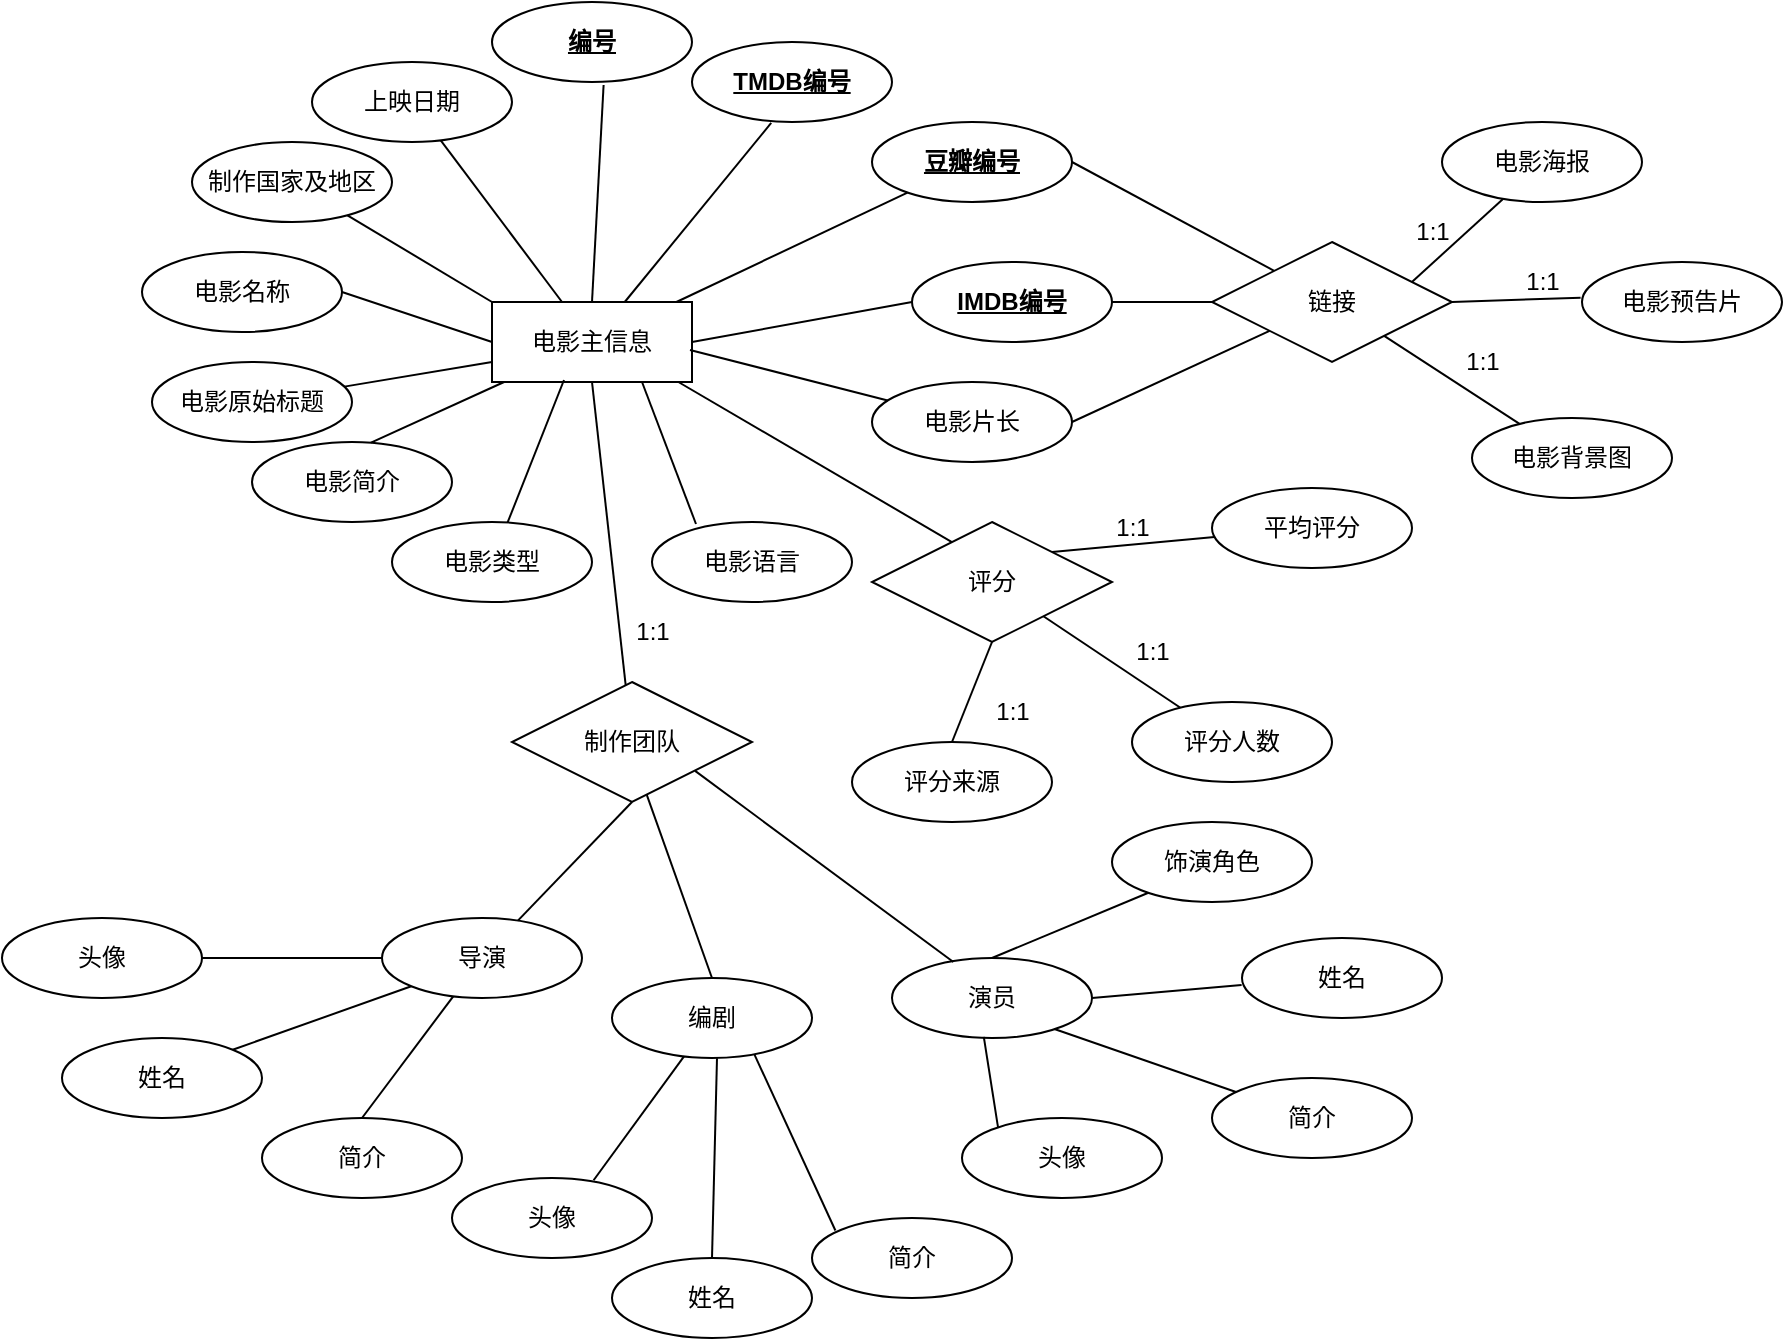 <mxfile version="24.7.12">
  <diagram id="R2lEEEUBdFMjLlhIrx00" name="Page-1">
    <mxGraphModel dx="3407" dy="2772" grid="1" gridSize="10" guides="1" tooltips="1" connect="1" arrows="1" fold="1" page="1" pageScale="1" pageWidth="827" pageHeight="1169" background="#ffffff" math="0" shadow="0" extFonts="Permanent Marker^https://fonts.googleapis.com/css?family=Permanent+Marker">
      <root>
        <mxCell id="0" />
        <mxCell id="1" parent="0" />
        <mxCell id="ySv0NDXNb3eUwj8sAtVx-1" value="电影主信息" style="whiteSpace=wrap;html=1;align=center;labelBackgroundColor=none;" parent="1" vertex="1">
          <mxGeometry x="-1845" y="-1928" width="100" height="40" as="geometry" />
        </mxCell>
        <mxCell id="ySv0NDXNb3eUwj8sAtVx-2" value="&lt;b&gt;豆瓣编号&lt;/b&gt;" style="ellipse;whiteSpace=wrap;html=1;align=center;fontStyle=4;labelBackgroundColor=none;" parent="1" vertex="1">
          <mxGeometry x="-1655" y="-2018" width="100" height="40" as="geometry" />
        </mxCell>
        <mxCell id="ySv0NDXNb3eUwj8sAtVx-3" value="&lt;b&gt;&lt;u&gt;IMDB编号&lt;/u&gt;&lt;/b&gt;" style="ellipse;whiteSpace=wrap;html=1;align=center;labelBackgroundColor=none;" parent="1" vertex="1">
          <mxGeometry x="-1635" y="-1948" width="100" height="40" as="geometry" />
        </mxCell>
        <mxCell id="ySv0NDXNb3eUwj8sAtVx-5" value="&lt;b&gt;&lt;u&gt;TMDB编号&lt;/u&gt;&lt;/b&gt;" style="ellipse;whiteSpace=wrap;html=1;align=center;labelBackgroundColor=none;" parent="1" vertex="1">
          <mxGeometry x="-1745" y="-2058" width="100" height="40" as="geometry" />
        </mxCell>
        <mxCell id="ySv0NDXNb3eUwj8sAtVx-6" value="电影名称" style="ellipse;whiteSpace=wrap;html=1;align=center;labelBackgroundColor=none;" parent="1" vertex="1">
          <mxGeometry x="-2020" y="-1953" width="100" height="40" as="geometry" />
        </mxCell>
        <mxCell id="ySv0NDXNb3eUwj8sAtVx-7" value="" style="endArrow=none;html=1;rounded=0;labelBackgroundColor=none;fontColor=default;" parent="1" source="ySv0NDXNb3eUwj8sAtVx-1" target="ySv0NDXNb3eUwj8sAtVx-2" edge="1">
          <mxGeometry relative="1" as="geometry">
            <mxPoint x="-1785" y="-1928" as="sourcePoint" />
            <mxPoint x="-1625" y="-1928" as="targetPoint" />
          </mxGeometry>
        </mxCell>
        <mxCell id="ySv0NDXNb3eUwj8sAtVx-9" value="" style="endArrow=none;html=1;rounded=0;exitX=1;exitY=0.5;exitDx=0;exitDy=0;entryX=0;entryY=0.5;entryDx=0;entryDy=0;labelBackgroundColor=none;fontColor=default;" parent="1" source="ySv0NDXNb3eUwj8sAtVx-1" target="ySv0NDXNb3eUwj8sAtVx-3" edge="1">
          <mxGeometry relative="1" as="geometry">
            <mxPoint x="-1705" y="-1898.48" as="sourcePoint" />
            <mxPoint x="-1655" y="-1898.48" as="targetPoint" />
          </mxGeometry>
        </mxCell>
        <mxCell id="ySv0NDXNb3eUwj8sAtVx-12" value="" style="endArrow=none;html=1;rounded=0;exitX=1;exitY=0.5;exitDx=0;exitDy=0;entryX=0;entryY=0.5;entryDx=0;entryDy=0;labelBackgroundColor=none;fontColor=default;" parent="1" source="ySv0NDXNb3eUwj8sAtVx-6" target="ySv0NDXNb3eUwj8sAtVx-1" edge="1">
          <mxGeometry relative="1" as="geometry">
            <mxPoint x="-1855" y="-1898" as="sourcePoint" />
            <mxPoint x="-1815" y="-1898" as="targetPoint" />
          </mxGeometry>
        </mxCell>
        <mxCell id="ySv0NDXNb3eUwj8sAtVx-18" value="电影语言" style="ellipse;whiteSpace=wrap;html=1;align=center;labelBackgroundColor=none;" parent="1" vertex="1">
          <mxGeometry x="-1765" y="-1818" width="100" height="40" as="geometry" />
        </mxCell>
        <mxCell id="ySv0NDXNb3eUwj8sAtVx-19" value="电影类型&lt;span style=&quot;color: rgba(0, 0, 0, 0); font-family: monospace; font-size: 0px; text-align: start; text-wrap: nowrap;&quot;&gt;%3CmxGraphModel%3E%3Croot%3E%3CmxCell%20id%3D%220%22%2F%3E%3CmxCell%20id%3D%221%22%20parent%3D%220%22%2F%3E%3CmxCell%20id%3D%222%22%20value%3D%22%E7%94%B5%E5%BD%B1%E8%AF%AD%E8%A8%80%22%20style%3D%22ellipse%3BwhiteSpace%3Dwrap%3Bhtml%3D1%3Balign%3Dcenter%3B%22%20vertex%3D%221%22%20parent%3D%221%22%3E%3CmxGeometry%20x%3D%22-680%22%20y%3D%22-630%22%20width%3D%22100%22%20height%3D%2240%22%20as%3D%22geometry%22%2F%3E%3C%2FmxCell%3E%3C%2Froot%3E%3C%2FmxGraphModel%3E&lt;/span&gt;" style="ellipse;whiteSpace=wrap;html=1;align=center;labelBackgroundColor=none;" parent="1" vertex="1">
          <mxGeometry x="-1895" y="-1818" width="100" height="40" as="geometry" />
        </mxCell>
        <mxCell id="ySv0NDXNb3eUwj8sAtVx-20" value="电影简介" style="ellipse;whiteSpace=wrap;html=1;align=center;labelBackgroundColor=none;" parent="1" vertex="1">
          <mxGeometry x="-1965" y="-1858" width="100" height="40" as="geometry" />
        </mxCell>
        <mxCell id="ySv0NDXNb3eUwj8sAtVx-21" value="电影片长" style="ellipse;whiteSpace=wrap;html=1;align=center;labelBackgroundColor=none;" parent="1" vertex="1">
          <mxGeometry x="-1655" y="-1888" width="100" height="40" as="geometry" />
        </mxCell>
        <mxCell id="ySv0NDXNb3eUwj8sAtVx-22" value="上映日期" style="ellipse;whiteSpace=wrap;html=1;align=center;labelBackgroundColor=none;" parent="1" vertex="1">
          <mxGeometry x="-1935" y="-2048" width="100" height="40" as="geometry" />
        </mxCell>
        <mxCell id="ySv0NDXNb3eUwj8sAtVx-23" value="制作国家及地区" style="ellipse;whiteSpace=wrap;html=1;align=center;labelBackgroundColor=none;" parent="1" vertex="1">
          <mxGeometry x="-1995" y="-2008" width="100" height="40" as="geometry" />
        </mxCell>
        <mxCell id="ySv0NDXNb3eUwj8sAtVx-24" value="&lt;b&gt;&lt;u&gt;编号&lt;/u&gt;&lt;/b&gt;" style="ellipse;whiteSpace=wrap;html=1;align=center;labelBackgroundColor=none;" parent="1" vertex="1">
          <mxGeometry x="-1845" y="-2078" width="100" height="40" as="geometry" />
        </mxCell>
        <mxCell id="ySv0NDXNb3eUwj8sAtVx-26" value="电影原始标题" style="ellipse;whiteSpace=wrap;html=1;align=center;labelBackgroundColor=none;" parent="1" vertex="1">
          <mxGeometry x="-2015" y="-1898" width="100" height="40" as="geometry" />
        </mxCell>
        <mxCell id="ySv0NDXNb3eUwj8sAtVx-27" value="" style="endArrow=none;html=1;rounded=0;entryX=0;entryY=0;entryDx=0;entryDy=0;labelBackgroundColor=none;fontColor=default;" parent="1" source="ySv0NDXNb3eUwj8sAtVx-23" target="ySv0NDXNb3eUwj8sAtVx-1" edge="1">
          <mxGeometry relative="1" as="geometry">
            <mxPoint x="-1995" y="-1958" as="sourcePoint" />
            <mxPoint x="-1835" y="-1958" as="targetPoint" />
          </mxGeometry>
        </mxCell>
        <mxCell id="ySv0NDXNb3eUwj8sAtVx-30" value="" style="endArrow=none;html=1;rounded=0;labelBackgroundColor=none;fontColor=default;" parent="1" source="ySv0NDXNb3eUwj8sAtVx-26" edge="1">
          <mxGeometry relative="1" as="geometry">
            <mxPoint x="-1918.846" y="-1888.002" as="sourcePoint" />
            <mxPoint x="-1845" y="-1898" as="targetPoint" />
          </mxGeometry>
        </mxCell>
        <mxCell id="ySv0NDXNb3eUwj8sAtVx-31" value="" style="endArrow=none;html=1;rounded=0;labelBackgroundColor=none;fontColor=default;" parent="1" source="ySv0NDXNb3eUwj8sAtVx-1" target="ySv0NDXNb3eUwj8sAtVx-22" edge="1">
          <mxGeometry relative="1" as="geometry">
            <mxPoint x="-1715" y="-1958" as="sourcePoint" />
            <mxPoint x="-1555" y="-1958" as="targetPoint" />
          </mxGeometry>
        </mxCell>
        <mxCell id="ySv0NDXNb3eUwj8sAtVx-32" value="" style="endArrow=none;html=1;rounded=0;entryX=0.403;entryY=-0.022;entryDx=0;entryDy=0;entryPerimeter=0;labelBackgroundColor=none;fontColor=default;" parent="1" source="ySv0NDXNb3eUwj8sAtVx-1" edge="1">
          <mxGeometry relative="1" as="geometry">
            <mxPoint x="-1784.5" y="-1888" as="sourcePoint" />
            <mxPoint x="-1905.5" y="-1857.72" as="targetPoint" />
          </mxGeometry>
        </mxCell>
        <mxCell id="ySv0NDXNb3eUwj8sAtVx-33" value="" style="endArrow=none;html=1;rounded=0;entryX=0.22;entryY=0.025;entryDx=0;entryDy=0;exitX=0.75;exitY=1;exitDx=0;exitDy=0;entryPerimeter=0;labelBackgroundColor=none;fontColor=default;" parent="1" source="ySv0NDXNb3eUwj8sAtVx-1" target="ySv0NDXNb3eUwj8sAtVx-18" edge="1">
          <mxGeometry relative="1" as="geometry">
            <mxPoint x="-1735" y="-1898" as="sourcePoint" />
            <mxPoint x="-1575" y="-1898" as="targetPoint" />
          </mxGeometry>
        </mxCell>
        <mxCell id="ySv0NDXNb3eUwj8sAtVx-34" value="" style="endArrow=none;html=1;rounded=0;exitX=0.36;exitY=0.975;exitDx=0;exitDy=0;exitPerimeter=0;labelBackgroundColor=none;fontColor=default;" parent="1" source="ySv0NDXNb3eUwj8sAtVx-1" target="ySv0NDXNb3eUwj8sAtVx-19" edge="1">
          <mxGeometry relative="1" as="geometry">
            <mxPoint x="-1755" y="-1868" as="sourcePoint" />
            <mxPoint x="-1595" y="-1868" as="targetPoint" />
          </mxGeometry>
        </mxCell>
        <mxCell id="ySv0NDXNb3eUwj8sAtVx-35" value="" style="endArrow=none;html=1;rounded=0;exitX=0.99;exitY=0.6;exitDx=0;exitDy=0;exitPerimeter=0;labelBackgroundColor=none;fontColor=default;" parent="1" source="ySv0NDXNb3eUwj8sAtVx-1" target="ySv0NDXNb3eUwj8sAtVx-21" edge="1">
          <mxGeometry relative="1" as="geometry">
            <mxPoint x="-1735" y="-1908" as="sourcePoint" />
            <mxPoint x="-1575" y="-1908" as="targetPoint" />
          </mxGeometry>
        </mxCell>
        <mxCell id="ySv0NDXNb3eUwj8sAtVx-37" value="" style="endArrow=none;html=1;rounded=0;exitX=0.558;exitY=1.038;exitDx=0;exitDy=0;exitPerimeter=0;entryX=0.5;entryY=0;entryDx=0;entryDy=0;labelBackgroundColor=none;fontColor=default;" parent="1" source="ySv0NDXNb3eUwj8sAtVx-24" target="ySv0NDXNb3eUwj8sAtVx-1" edge="1">
          <mxGeometry relative="1" as="geometry">
            <mxPoint x="-1775" y="-2008" as="sourcePoint" />
            <mxPoint x="-1615" y="-2008" as="targetPoint" />
          </mxGeometry>
        </mxCell>
        <mxCell id="ySv0NDXNb3eUwj8sAtVx-38" value="" style="endArrow=none;html=1;rounded=0;entryX=0.396;entryY=1.012;entryDx=0;entryDy=0;entryPerimeter=0;labelBackgroundColor=none;fontColor=default;" parent="1" source="ySv0NDXNb3eUwj8sAtVx-1" target="ySv0NDXNb3eUwj8sAtVx-5" edge="1">
          <mxGeometry relative="1" as="geometry">
            <mxPoint x="-1775" y="-1958" as="sourcePoint" />
            <mxPoint x="-1615" y="-1958" as="targetPoint" />
          </mxGeometry>
        </mxCell>
        <mxCell id="ySv0NDXNb3eUwj8sAtVx-44" value="导演" style="ellipse;whiteSpace=wrap;html=1;align=center;labelBackgroundColor=none;" parent="1" vertex="1">
          <mxGeometry x="-1900" y="-1620" width="100" height="40" as="geometry" />
        </mxCell>
        <mxCell id="ySv0NDXNb3eUwj8sAtVx-45" value="编剧" style="ellipse;whiteSpace=wrap;html=1;align=center;labelBackgroundColor=none;" parent="1" vertex="1">
          <mxGeometry x="-1785" y="-1590" width="100" height="40" as="geometry" />
        </mxCell>
        <mxCell id="ySv0NDXNb3eUwj8sAtVx-46" value="演员" style="ellipse;whiteSpace=wrap;html=1;align=center;ellipse;whiteSpace=wrap;html=1;align=center;labelBackgroundColor=none;" parent="1" vertex="1">
          <mxGeometry x="-1645" y="-1600" width="100" height="40" as="geometry" />
        </mxCell>
        <mxCell id="ySv0NDXNb3eUwj8sAtVx-51" value="制作团队" style="shape=rhombus;perimeter=rhombusPerimeter;whiteSpace=wrap;html=1;align=center;labelBackgroundColor=none;" parent="1" vertex="1">
          <mxGeometry x="-1835" y="-1738" width="120" height="60" as="geometry" />
        </mxCell>
        <mxCell id="ySv0NDXNb3eUwj8sAtVx-52" value="评分" style="shape=rhombus;perimeter=rhombusPerimeter;whiteSpace=wrap;html=1;align=center;labelBackgroundColor=none;" parent="1" vertex="1">
          <mxGeometry x="-1655" y="-1818" width="120" height="60" as="geometry" />
        </mxCell>
        <mxCell id="ySv0NDXNb3eUwj8sAtVx-54" value="" style="endArrow=none;html=1;rounded=0;exitX=0.934;exitY=1.003;exitDx=0;exitDy=0;exitPerimeter=0;entryX=0.333;entryY=0.167;entryDx=0;entryDy=0;entryPerimeter=0;labelBackgroundColor=none;fontColor=default;" parent="1" source="ySv0NDXNb3eUwj8sAtVx-1" target="ySv0NDXNb3eUwj8sAtVx-52" edge="1">
          <mxGeometry relative="1" as="geometry">
            <mxPoint x="-1635" y="-1828" as="sourcePoint" />
            <mxPoint x="-1475" y="-1828" as="targetPoint" />
          </mxGeometry>
        </mxCell>
        <mxCell id="ySv0NDXNb3eUwj8sAtVx-55" value="" style="endArrow=none;html=1;rounded=0;exitX=0.5;exitY=1;exitDx=0;exitDy=0;labelBackgroundColor=none;fontColor=default;" parent="1" source="ySv0NDXNb3eUwj8sAtVx-1" target="ySv0NDXNb3eUwj8sAtVx-51" edge="1">
          <mxGeometry relative="1" as="geometry">
            <mxPoint x="-1775" y="-1768" as="sourcePoint" />
            <mxPoint x="-1615" y="-1768" as="targetPoint" />
          </mxGeometry>
        </mxCell>
        <mxCell id="ySv0NDXNb3eUwj8sAtVx-56" value="" style="endArrow=none;html=1;rounded=0;exitX=0.5;exitY=1;exitDx=0;exitDy=0;labelBackgroundColor=none;fontColor=default;" parent="1" source="ySv0NDXNb3eUwj8sAtVx-51" edge="1" target="ySv0NDXNb3eUwj8sAtVx-44">
          <mxGeometry relative="1" as="geometry">
            <mxPoint x="-1782" y="-1688" as="sourcePoint" />
            <mxPoint x="-1775" y="-1618" as="targetPoint" />
          </mxGeometry>
        </mxCell>
        <mxCell id="ySv0NDXNb3eUwj8sAtVx-57" value="链接" style="shape=rhombus;perimeter=rhombusPerimeter;whiteSpace=wrap;html=1;align=center;labelBackgroundColor=none;" parent="1" vertex="1">
          <mxGeometry x="-1485" y="-1958" width="120" height="60" as="geometry" />
        </mxCell>
        <mxCell id="ySv0NDXNb3eUwj8sAtVx-58" value="电影海报" style="ellipse;whiteSpace=wrap;html=1;align=center;labelBackgroundColor=none;" parent="1" vertex="1">
          <mxGeometry x="-1370" y="-2018" width="100" height="40" as="geometry" />
        </mxCell>
        <mxCell id="ySv0NDXNb3eUwj8sAtVx-59" value="电影背景图" style="ellipse;whiteSpace=wrap;html=1;align=center;labelBackgroundColor=none;" parent="1" vertex="1">
          <mxGeometry x="-1355" y="-1870" width="100" height="40" as="geometry" />
        </mxCell>
        <mxCell id="ySv0NDXNb3eUwj8sAtVx-60" value="" style="endArrow=none;html=1;rounded=0;exitX=1;exitY=0.5;exitDx=0;exitDy=0;labelBackgroundColor=none;fontColor=default;" parent="1" source="ySv0NDXNb3eUwj8sAtVx-2" target="ySv0NDXNb3eUwj8sAtVx-57" edge="1">
          <mxGeometry relative="1" as="geometry">
            <mxPoint x="-1465" y="-1848" as="sourcePoint" />
            <mxPoint x="-1305" y="-1848" as="targetPoint" />
          </mxGeometry>
        </mxCell>
        <mxCell id="ySv0NDXNb3eUwj8sAtVx-61" value="" style="endArrow=none;html=1;rounded=0;labelBackgroundColor=none;fontColor=default;" parent="1" source="ySv0NDXNb3eUwj8sAtVx-3" target="ySv0NDXNb3eUwj8sAtVx-57" edge="1">
          <mxGeometry relative="1" as="geometry">
            <mxPoint x="-1485" y="-1858" as="sourcePoint" />
            <mxPoint x="-1325" y="-1858" as="targetPoint" />
          </mxGeometry>
        </mxCell>
        <mxCell id="ySv0NDXNb3eUwj8sAtVx-63" value="" style="endArrow=none;html=1;rounded=0;exitX=1;exitY=0.5;exitDx=0;exitDy=0;labelBackgroundColor=none;fontColor=default;" parent="1" source="ySv0NDXNb3eUwj8sAtVx-21" target="ySv0NDXNb3eUwj8sAtVx-57" edge="1">
          <mxGeometry relative="1" as="geometry">
            <mxPoint x="-1525" y="-1858" as="sourcePoint" />
            <mxPoint x="-1365" y="-1858" as="targetPoint" />
          </mxGeometry>
        </mxCell>
        <mxCell id="ySv0NDXNb3eUwj8sAtVx-66" value="" style="endArrow=none;html=1;rounded=0;entryX=0.305;entryY=0.963;entryDx=0;entryDy=0;entryPerimeter=0;exitX=0.833;exitY=0.333;exitDx=0;exitDy=0;exitPerimeter=0;labelBackgroundColor=none;fontColor=default;" parent="1" source="ySv0NDXNb3eUwj8sAtVx-57" target="ySv0NDXNb3eUwj8sAtVx-58" edge="1">
          <mxGeometry relative="1" as="geometry">
            <mxPoint x="-1335" y="-1918" as="sourcePoint" />
            <mxPoint x="-1175" y="-1918" as="targetPoint" />
          </mxGeometry>
        </mxCell>
        <mxCell id="ySv0NDXNb3eUwj8sAtVx-67" value="" style="endArrow=none;html=1;rounded=0;labelBackgroundColor=none;fontColor=default;" parent="1" source="ySv0NDXNb3eUwj8sAtVx-57" target="ySv0NDXNb3eUwj8sAtVx-59" edge="1">
          <mxGeometry relative="1" as="geometry">
            <mxPoint x="-1345" y="-1868" as="sourcePoint" />
            <mxPoint x="-1185" y="-1868" as="targetPoint" />
          </mxGeometry>
        </mxCell>
        <mxCell id="ySv0NDXNb3eUwj8sAtVx-70" value="1:1" style="text;html=1;align=center;verticalAlign=middle;resizable=0;points=[];autosize=1;strokeColor=none;fillColor=none;labelBackgroundColor=none;" parent="1" vertex="1">
          <mxGeometry x="-1370" y="-1913" width="40" height="30" as="geometry" />
        </mxCell>
        <mxCell id="ySv0NDXNb3eUwj8sAtVx-73" value="1:1" style="text;html=1;align=center;verticalAlign=middle;resizable=0;points=[];autosize=1;strokeColor=none;fillColor=none;labelBackgroundColor=none;" parent="1" vertex="1">
          <mxGeometry x="-1395" y="-1978" width="40" height="30" as="geometry" />
        </mxCell>
        <mxCell id="ySv0NDXNb3eUwj8sAtVx-74" value="平均评分" style="ellipse;whiteSpace=wrap;html=1;align=center;labelBackgroundColor=none;" parent="1" vertex="1">
          <mxGeometry x="-1485" y="-1835" width="100" height="40" as="geometry" />
        </mxCell>
        <mxCell id="ySv0NDXNb3eUwj8sAtVx-75" value="评分人数" style="ellipse;whiteSpace=wrap;html=1;align=center;labelBackgroundColor=none;" parent="1" vertex="1">
          <mxGeometry x="-1525" y="-1728" width="100" height="40" as="geometry" />
        </mxCell>
        <mxCell id="ySv0NDXNb3eUwj8sAtVx-77" value="" style="endArrow=none;html=1;rounded=0;labelBackgroundColor=none;fontColor=default;" parent="1" source="ySv0NDXNb3eUwj8sAtVx-75" edge="1" target="ySv0NDXNb3eUwj8sAtVx-52">
          <mxGeometry relative="1" as="geometry">
            <mxPoint x="-1705" y="-1738" as="sourcePoint" />
            <mxPoint x="-1571" y="-1768" as="targetPoint" />
          </mxGeometry>
        </mxCell>
        <mxCell id="ySv0NDXNb3eUwj8sAtVx-78" value="" style="endArrow=none;html=1;rounded=0;exitX=1;exitY=0;exitDx=0;exitDy=0;labelBackgroundColor=none;fontColor=default;" parent="1" source="ySv0NDXNb3eUwj8sAtVx-52" target="ySv0NDXNb3eUwj8sAtVx-74" edge="1">
          <mxGeometry relative="1" as="geometry">
            <mxPoint x="-1365" y="-1708" as="sourcePoint" />
            <mxPoint x="-1205" y="-1708" as="targetPoint" />
          </mxGeometry>
        </mxCell>
        <mxCell id="ySv0NDXNb3eUwj8sAtVx-79" value="评分来源" style="ellipse;whiteSpace=wrap;html=1;align=center;labelBackgroundColor=none;" parent="1" vertex="1">
          <mxGeometry x="-1665" y="-1708" width="100" height="40" as="geometry" />
        </mxCell>
        <mxCell id="ySv0NDXNb3eUwj8sAtVx-81" value="" style="endArrow=none;html=1;rounded=0;entryX=0.5;entryY=1;entryDx=0;entryDy=0;exitX=0.5;exitY=0;exitDx=0;exitDy=0;labelBackgroundColor=none;fontColor=default;" parent="1" source="ySv0NDXNb3eUwj8sAtVx-79" target="ySv0NDXNb3eUwj8sAtVx-52" edge="1">
          <mxGeometry relative="1" as="geometry">
            <mxPoint x="-1675" y="-1738" as="sourcePoint" />
            <mxPoint x="-1515" y="-1738" as="targetPoint" />
          </mxGeometry>
        </mxCell>
        <mxCell id="ySv0NDXNb3eUwj8sAtVx-82" value="1:1" style="text;html=1;align=center;verticalAlign=middle;resizable=0;points=[];autosize=1;strokeColor=none;fillColor=none;labelBackgroundColor=none;" parent="1" vertex="1">
          <mxGeometry x="-1545" y="-1830" width="40" height="30" as="geometry" />
        </mxCell>
        <mxCell id="ySv0NDXNb3eUwj8sAtVx-83" value="1:1" style="text;html=1;align=center;verticalAlign=middle;resizable=0;points=[];autosize=1;strokeColor=none;fillColor=none;labelBackgroundColor=none;" parent="1" vertex="1">
          <mxGeometry x="-1605" y="-1738" width="40" height="30" as="geometry" />
        </mxCell>
        <mxCell id="ySv0NDXNb3eUwj8sAtVx-84" value="1:1" style="text;html=1;align=center;verticalAlign=middle;resizable=0;points=[];autosize=1;strokeColor=none;fillColor=none;labelBackgroundColor=none;" parent="1" vertex="1">
          <mxGeometry x="-1535" y="-1768" width="40" height="30" as="geometry" />
        </mxCell>
        <mxCell id="ySv0NDXNb3eUwj8sAtVx-85" value="1:1" style="text;html=1;align=center;verticalAlign=middle;resizable=0;points=[];autosize=1;strokeColor=none;fillColor=none;labelBackgroundColor=none;" parent="1" vertex="1">
          <mxGeometry x="-1785" y="-1778" width="40" height="30" as="geometry" />
        </mxCell>
        <mxCell id="UseEGewrcZ2Ws6UMLqCO-6" value="姓名" style="ellipse;whiteSpace=wrap;html=1;align=center;labelBackgroundColor=none;" vertex="1" parent="1">
          <mxGeometry x="-2060" y="-1560" width="100" height="40" as="geometry" />
        </mxCell>
        <mxCell id="UseEGewrcZ2Ws6UMLqCO-7" value="头像" style="ellipse;whiteSpace=wrap;html=1;align=center;labelBackgroundColor=none;" vertex="1" parent="1">
          <mxGeometry x="-2090" y="-1620" width="100" height="40" as="geometry" />
        </mxCell>
        <mxCell id="UseEGewrcZ2Ws6UMLqCO-8" value="简介" style="ellipse;whiteSpace=wrap;html=1;align=center;labelBackgroundColor=none;" vertex="1" parent="1">
          <mxGeometry x="-1960" y="-1520" width="100" height="40" as="geometry" />
        </mxCell>
        <mxCell id="UseEGewrcZ2Ws6UMLqCO-9" value="饰演角色" style="ellipse;whiteSpace=wrap;html=1;align=center;labelBackgroundColor=none;" vertex="1" parent="1">
          <mxGeometry x="-1535" y="-1668" width="100" height="40" as="geometry" />
        </mxCell>
        <mxCell id="UseEGewrcZ2Ws6UMLqCO-13" value="" style="endArrow=none;html=1;rounded=0;exitX=1;exitY=0.5;exitDx=0;exitDy=0;labelBackgroundColor=none;fontColor=default;entryX=0;entryY=0.5;entryDx=0;entryDy=0;" edge="1" parent="1" source="UseEGewrcZ2Ws6UMLqCO-7" target="ySv0NDXNb3eUwj8sAtVx-44">
          <mxGeometry relative="1" as="geometry">
            <mxPoint x="-2005" y="-1658" as="sourcePoint" />
            <mxPoint x="-1840" y="-1600" as="targetPoint" />
          </mxGeometry>
        </mxCell>
        <mxCell id="UseEGewrcZ2Ws6UMLqCO-14" value="" style="endArrow=none;html=1;rounded=0;entryX=0;entryY=1;entryDx=0;entryDy=0;exitX=1;exitY=0;exitDx=0;exitDy=0;labelBackgroundColor=none;fontColor=default;" edge="1" parent="1" source="UseEGewrcZ2Ws6UMLqCO-6" target="ySv0NDXNb3eUwj8sAtVx-44">
          <mxGeometry relative="1" as="geometry">
            <mxPoint x="-1755" y="-1528" as="sourcePoint" />
            <mxPoint x="-1800" y="-1578" as="targetPoint" />
          </mxGeometry>
        </mxCell>
        <mxCell id="UseEGewrcZ2Ws6UMLqCO-15" value="" style="endArrow=none;html=1;rounded=0;entryX=0.5;entryY=0;entryDx=0;entryDy=0;labelBackgroundColor=none;fontColor=default;" edge="1" parent="1" source="ySv0NDXNb3eUwj8sAtVx-44" target="UseEGewrcZ2Ws6UMLqCO-8">
          <mxGeometry relative="1" as="geometry">
            <mxPoint x="-1775" y="-1578" as="sourcePoint" />
            <mxPoint x="-1545" y="-1558" as="targetPoint" />
          </mxGeometry>
        </mxCell>
        <mxCell id="UseEGewrcZ2Ws6UMLqCO-30" value="" style="endArrow=none;html=1;rounded=0;exitX=0.562;exitY=0.943;exitDx=0;exitDy=0;entryX=0.5;entryY=0;entryDx=0;entryDy=0;exitPerimeter=0;" edge="1" parent="1" source="ySv0NDXNb3eUwj8sAtVx-51" target="ySv0NDXNb3eUwj8sAtVx-45">
          <mxGeometry relative="1" as="geometry">
            <mxPoint x="-1760" y="-1650" as="sourcePoint" />
            <mxPoint x="-1600" y="-1650" as="targetPoint" />
          </mxGeometry>
        </mxCell>
        <mxCell id="UseEGewrcZ2Ws6UMLqCO-31" value="" style="endArrow=none;html=1;rounded=0;entryX=0.307;entryY=0.05;entryDx=0;entryDy=0;entryPerimeter=0;exitX=0.763;exitY=0.741;exitDx=0;exitDy=0;exitPerimeter=0;" edge="1" parent="1" source="ySv0NDXNb3eUwj8sAtVx-51" target="ySv0NDXNb3eUwj8sAtVx-46">
          <mxGeometry relative="1" as="geometry">
            <mxPoint x="-1650" y="-1630" as="sourcePoint" />
            <mxPoint x="-1490" y="-1630" as="targetPoint" />
          </mxGeometry>
        </mxCell>
        <mxCell id="UseEGewrcZ2Ws6UMLqCO-32" value="" style="endArrow=none;html=1;rounded=0;exitX=0.5;exitY=0;exitDx=0;exitDy=0;entryX=0.179;entryY=0.887;entryDx=0;entryDy=0;entryPerimeter=0;" edge="1" parent="1" source="ySv0NDXNb3eUwj8sAtVx-46" target="UseEGewrcZ2Ws6UMLqCO-9">
          <mxGeometry relative="1" as="geometry">
            <mxPoint x="-1540" y="-1540" as="sourcePoint" />
            <mxPoint x="-1380" y="-1540" as="targetPoint" />
          </mxGeometry>
        </mxCell>
        <mxCell id="UseEGewrcZ2Ws6UMLqCO-34" value="头像" style="ellipse;whiteSpace=wrap;html=1;align=center;labelBackgroundColor=none;" vertex="1" parent="1">
          <mxGeometry x="-1865" y="-1490" width="100" height="40" as="geometry" />
        </mxCell>
        <mxCell id="UseEGewrcZ2Ws6UMLqCO-35" value="姓名" style="ellipse;whiteSpace=wrap;html=1;align=center;labelBackgroundColor=none;" vertex="1" parent="1">
          <mxGeometry x="-1785" y="-1450" width="100" height="40" as="geometry" />
        </mxCell>
        <mxCell id="UseEGewrcZ2Ws6UMLqCO-36" value="简介" style="ellipse;whiteSpace=wrap;html=1;align=center;labelBackgroundColor=none;" vertex="1" parent="1">
          <mxGeometry x="-1685" y="-1470" width="100" height="40" as="geometry" />
        </mxCell>
        <mxCell id="UseEGewrcZ2Ws6UMLqCO-37" value="头像" style="ellipse;whiteSpace=wrap;html=1;align=center;labelBackgroundColor=none;" vertex="1" parent="1">
          <mxGeometry x="-1610" y="-1520" width="100" height="40" as="geometry" />
        </mxCell>
        <mxCell id="UseEGewrcZ2Ws6UMLqCO-38" value="姓名" style="ellipse;whiteSpace=wrap;html=1;align=center;labelBackgroundColor=none;" vertex="1" parent="1">
          <mxGeometry x="-1470" y="-1610" width="100" height="40" as="geometry" />
        </mxCell>
        <mxCell id="UseEGewrcZ2Ws6UMLqCO-39" value="简介" style="ellipse;whiteSpace=wrap;html=1;align=center;labelBackgroundColor=none;" vertex="1" parent="1">
          <mxGeometry x="-1485" y="-1540" width="100" height="40" as="geometry" />
        </mxCell>
        <mxCell id="UseEGewrcZ2Ws6UMLqCO-40" value="" style="endArrow=none;html=1;rounded=0;entryX=0.708;entryY=0.028;entryDx=0;entryDy=0;entryPerimeter=0;" edge="1" parent="1" source="ySv0NDXNb3eUwj8sAtVx-45" target="UseEGewrcZ2Ws6UMLqCO-34">
          <mxGeometry relative="1" as="geometry">
            <mxPoint x="-1780" y="-1520" as="sourcePoint" />
            <mxPoint x="-1620" y="-1520" as="targetPoint" />
          </mxGeometry>
        </mxCell>
        <mxCell id="UseEGewrcZ2Ws6UMLqCO-41" value="" style="endArrow=none;html=1;rounded=0;entryX=0.117;entryY=0.156;entryDx=0;entryDy=0;entryPerimeter=0;exitX=0.713;exitY=0.961;exitDx=0;exitDy=0;exitPerimeter=0;" edge="1" parent="1" source="ySv0NDXNb3eUwj8sAtVx-45" target="UseEGewrcZ2Ws6UMLqCO-36">
          <mxGeometry relative="1" as="geometry">
            <mxPoint x="-1665" y="-1552" as="sourcePoint" />
            <mxPoint x="-1753" y="-1450" as="targetPoint" />
          </mxGeometry>
        </mxCell>
        <mxCell id="UseEGewrcZ2Ws6UMLqCO-42" value="" style="endArrow=none;html=1;rounded=0;entryX=0.5;entryY=0;entryDx=0;entryDy=0;exitX=0.525;exitY=1.002;exitDx=0;exitDy=0;exitPerimeter=0;" edge="1" parent="1" source="ySv0NDXNb3eUwj8sAtVx-45" target="UseEGewrcZ2Ws6UMLqCO-35">
          <mxGeometry relative="1" as="geometry">
            <mxPoint x="-1731" y="-1531" as="sourcePoint" />
            <mxPoint x="-1819" y="-1429" as="targetPoint" />
          </mxGeometry>
        </mxCell>
        <mxCell id="UseEGewrcZ2Ws6UMLqCO-43" value="" style="endArrow=none;html=1;rounded=0;entryX=-0.002;entryY=0.586;entryDx=0;entryDy=0;entryPerimeter=0;exitX=1;exitY=0.5;exitDx=0;exitDy=0;" edge="1" parent="1" source="ySv0NDXNb3eUwj8sAtVx-46" target="UseEGewrcZ2Ws6UMLqCO-38">
          <mxGeometry relative="1" as="geometry">
            <mxPoint x="-1540" y="-1580" as="sourcePoint" />
            <mxPoint x="-1483" y="-1570" as="targetPoint" />
          </mxGeometry>
        </mxCell>
        <mxCell id="UseEGewrcZ2Ws6UMLqCO-44" value="" style="endArrow=none;html=1;rounded=0;entryX=0.18;entryY=0.114;entryDx=0;entryDy=0;entryPerimeter=0;exitX=0.459;exitY=0.987;exitDx=0;exitDy=0;exitPerimeter=0;" edge="1" parent="1" source="ySv0NDXNb3eUwj8sAtVx-46" target="UseEGewrcZ2Ws6UMLqCO-37">
          <mxGeometry relative="1" as="geometry">
            <mxPoint x="-1590" y="-1540" as="sourcePoint" />
            <mxPoint x="-1515" y="-1547" as="targetPoint" />
          </mxGeometry>
        </mxCell>
        <mxCell id="UseEGewrcZ2Ws6UMLqCO-45" value="" style="endArrow=none;html=1;rounded=0;exitX=0.812;exitY=0.888;exitDx=0;exitDy=0;exitPerimeter=0;" edge="1" parent="1" source="ySv0NDXNb3eUwj8sAtVx-46" target="UseEGewrcZ2Ws6UMLqCO-39">
          <mxGeometry relative="1" as="geometry">
            <mxPoint x="-1525" y="-1560" as="sourcePoint" />
            <mxPoint x="-1450" y="-1567" as="targetPoint" />
          </mxGeometry>
        </mxCell>
        <mxCell id="UseEGewrcZ2Ws6UMLqCO-47" value="电影预告片" style="ellipse;whiteSpace=wrap;html=1;align=center;labelBackgroundColor=none;" vertex="1" parent="1">
          <mxGeometry x="-1300" y="-1948" width="100" height="40" as="geometry" />
        </mxCell>
        <mxCell id="UseEGewrcZ2Ws6UMLqCO-48" value="" style="endArrow=none;html=1;rounded=0;entryX=-0.007;entryY=0.446;entryDx=0;entryDy=0;entryPerimeter=0;labelBackgroundColor=none;fontColor=default;exitX=1;exitY=0.5;exitDx=0;exitDy=0;" edge="1" parent="1" source="ySv0NDXNb3eUwj8sAtVx-57" target="UseEGewrcZ2Ws6UMLqCO-47">
          <mxGeometry relative="1" as="geometry">
            <mxPoint x="-1360" y="-1928" as="sourcePoint" />
            <mxPoint x="-1329" y="-1970" as="targetPoint" />
          </mxGeometry>
        </mxCell>
        <mxCell id="UseEGewrcZ2Ws6UMLqCO-49" value="1:1" style="text;html=1;align=center;verticalAlign=middle;resizable=0;points=[];autosize=1;strokeColor=none;fillColor=none;labelBackgroundColor=none;" vertex="1" parent="1">
          <mxGeometry x="-1340" y="-1953" width="40" height="30" as="geometry" />
        </mxCell>
      </root>
    </mxGraphModel>
  </diagram>
</mxfile>
